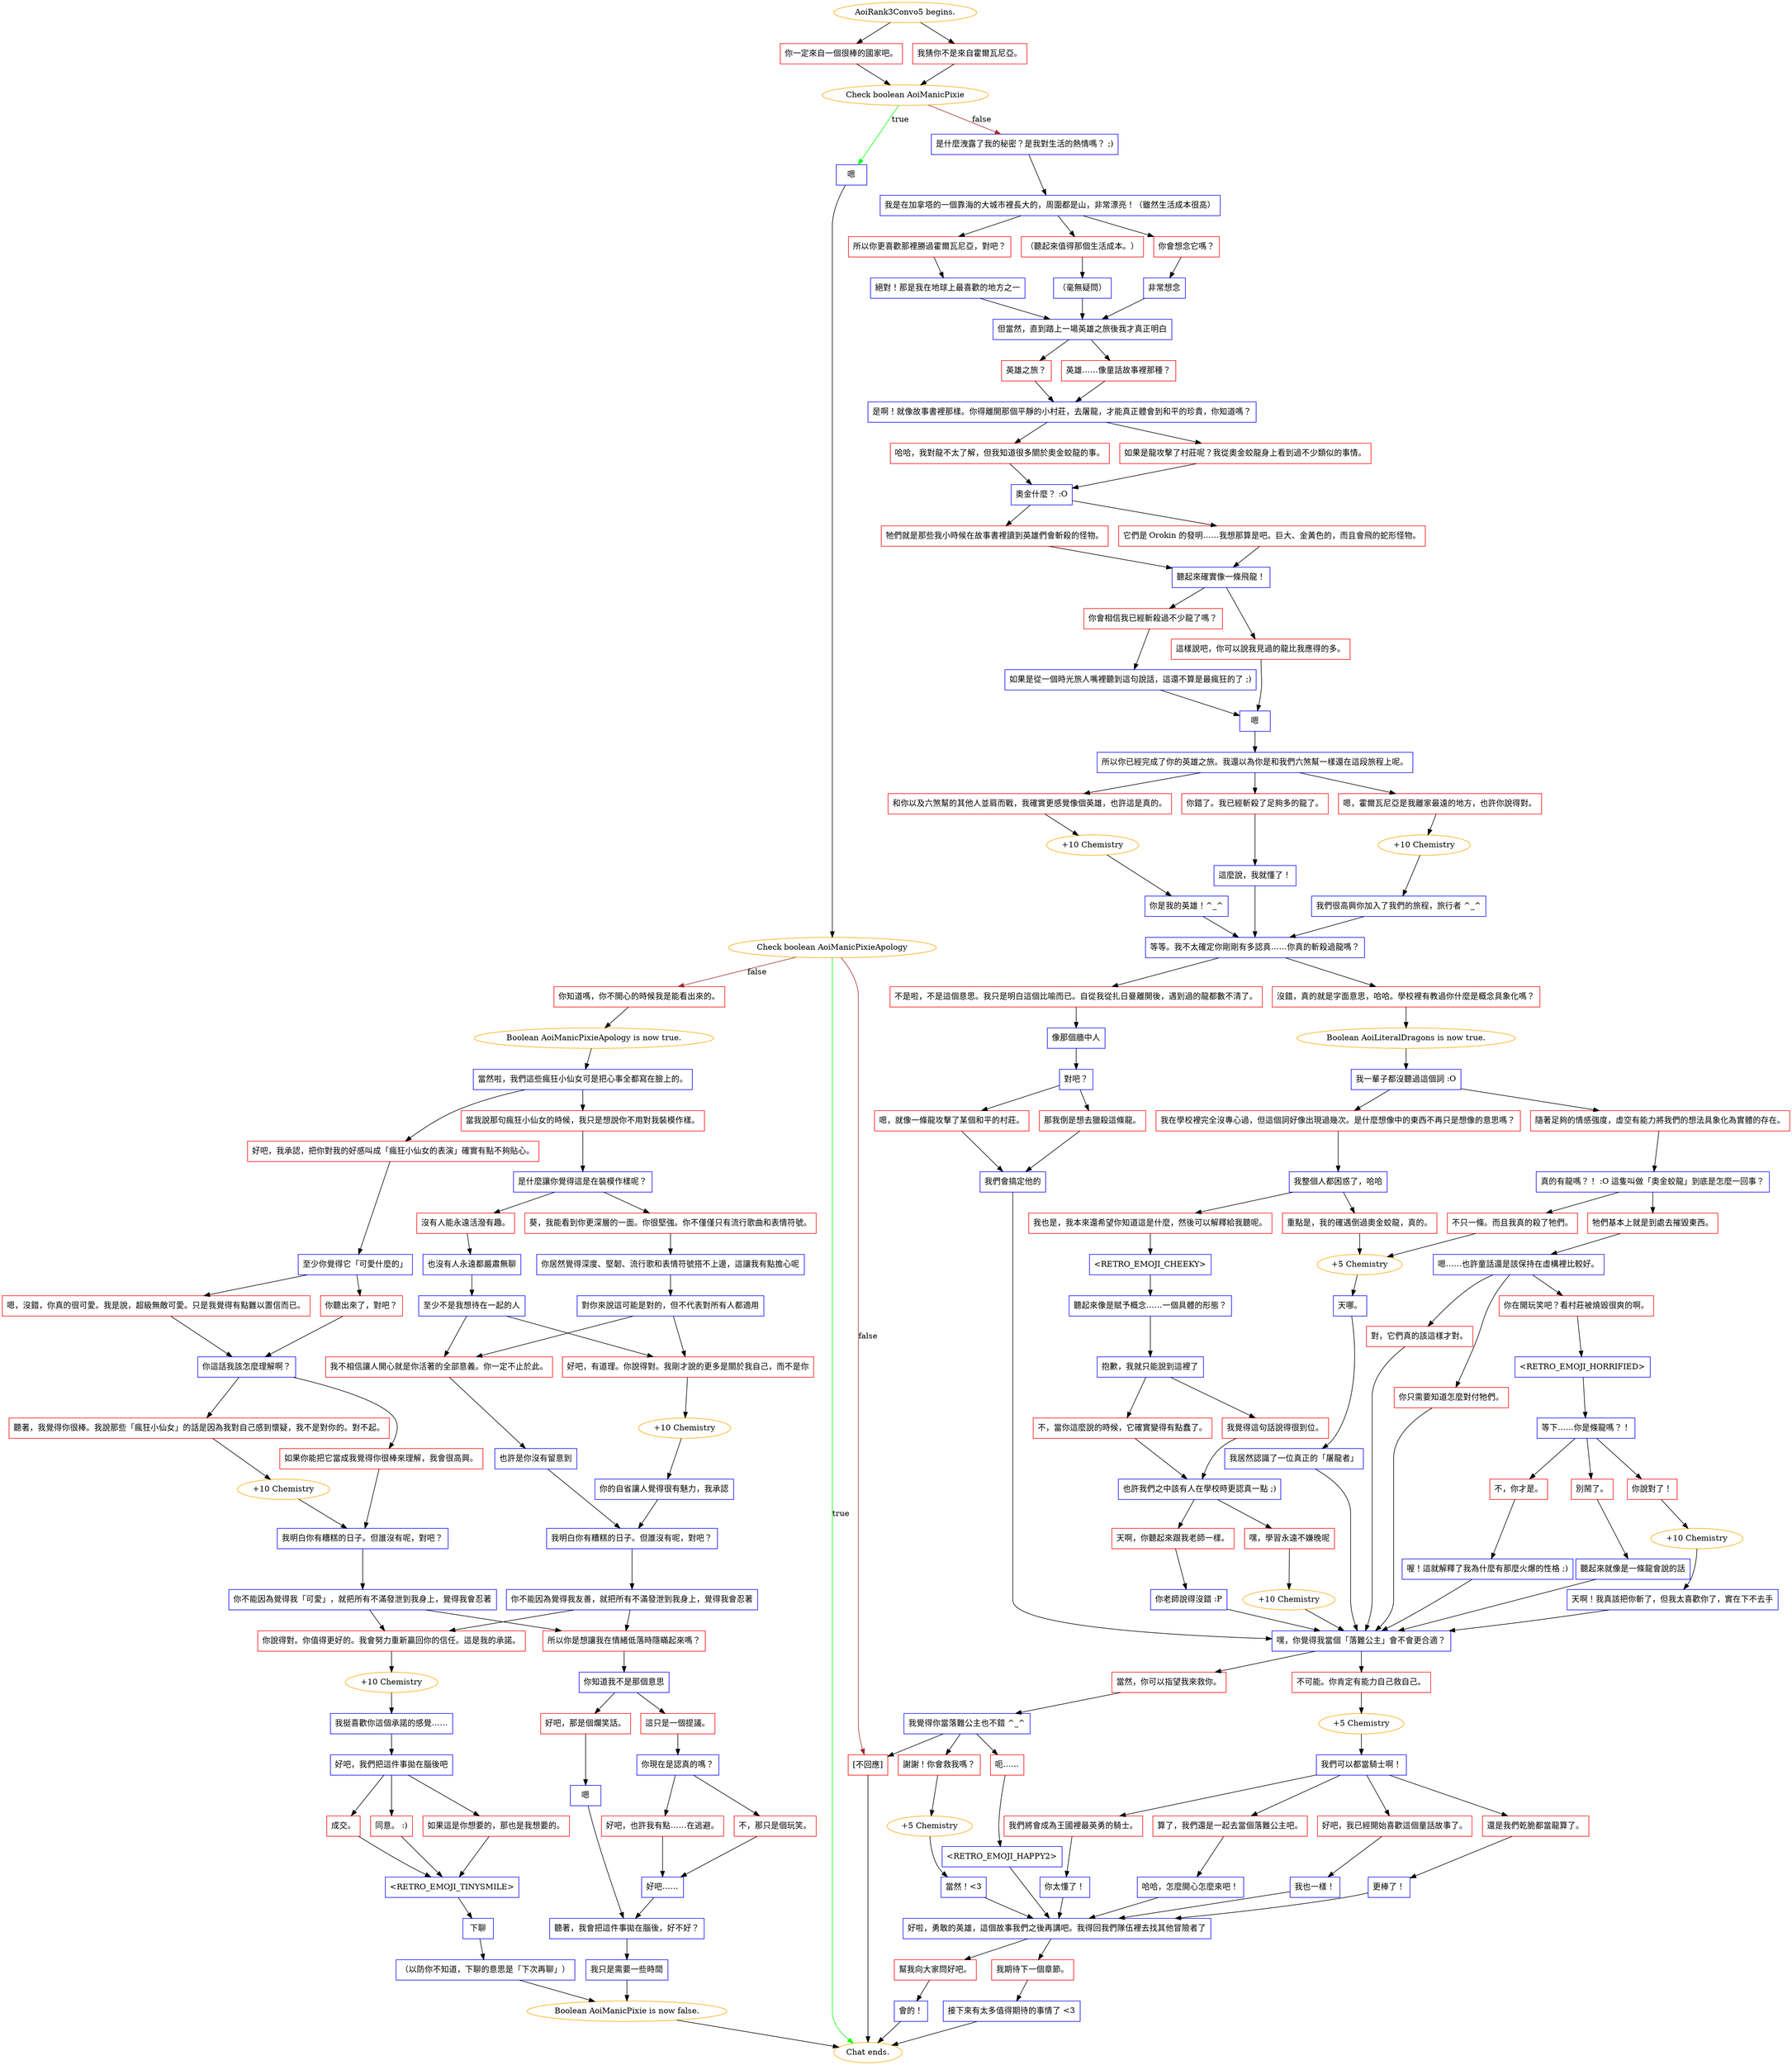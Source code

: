 digraph {
	"AoiRank3Convo5 begins." [color=orange];
		"AoiRank3Convo5 begins." -> j3836835580;
		"AoiRank3Convo5 begins." -> j3382423544;
	j3836835580 [label="你一定來自一個很棒的國家吧。",shape=box,color=red];
		j3836835580 -> j2671432348;
	j3382423544 [label="我猜你不是來自霍爾瓦尼亞。",shape=box,color=red];
		j3382423544 -> j2671432348;
	j2671432348 [label="Check boolean AoiManicPixie",color=orange];
		j2671432348 -> j2092684938 [label=true,color=green];
		j2671432348 -> j3052615081 [label=false,color=brown];
	j2092684938 [label="嗯",shape=box,color=blue];
		j2092684938 -> j2415931465;
	j3052615081 [label="是什麼洩露了我的秘密？是我對生活的熱情嗎？ ;)",shape=box,color=blue];
		j3052615081 -> j2253353034;
	j2415931465 [label="Check boolean AoiManicPixieApology",color=orange];
		j2415931465 -> "Chat ends." [label=true,color=green];
		j2415931465 -> j2339163346 [label=false,color=brown];
		j2415931465 -> j3233129582 [label=false,color=brown];
	j2253353034 [label="我是在加拿塔的一個靠海的大城市裡長大的，周圍都是山，非常漂亮！（雖然生活成本很高）",shape=box,color=blue];
		j2253353034 -> j1811775150;
		j2253353034 -> j201226044;
		j2253353034 -> j3880911897;
	"Chat ends." [color=orange];
	j2339163346 [label="你知道嗎，你不開心的時候我是能看出來的。",shape=box,color=red];
		j2339163346 -> j455958768;
	j3233129582 [label="[不回應]",shape=box,color=red];
		j3233129582 -> "Chat ends.";
	j1811775150 [label="你會想念它嗎？",shape=box,color=red];
		j1811775150 -> j3184410967;
	j201226044 [label="所以你更喜歡那裡勝過霍爾瓦尼亞，對吧？",shape=box,color=red];
		j201226044 -> j463342835;
	j3880911897 [label="（聽起來值得那個生活成本。）",shape=box,color=red];
		j3880911897 -> j2952648121;
	j455958768 [label="Boolean AoiManicPixieApology is now true.",color=orange];
		j455958768 -> j3983505542;
	j3184410967 [label="非常想念",shape=box,color=blue];
		j3184410967 -> j1340762845;
	j463342835 [label="絕對！那是我在地球上最喜歡的地方之一",shape=box,color=blue];
		j463342835 -> j1340762845;
	j2952648121 [label="（毫無疑問）",shape=box,color=blue];
		j2952648121 -> j1340762845;
	j3983505542 [label="當然啦，我們這些瘋狂小仙女可是把心事全都寫在臉上的。",shape=box,color=blue];
		j3983505542 -> j915946498;
		j3983505542 -> j1091610516;
	j1340762845 [label="但當然，直到踏上一場英雄之旅後我才真正明白",shape=box,color=blue];
		j1340762845 -> j98334442;
		j1340762845 -> j809293233;
	j915946498 [label="好吧，我承認，把你對我的好感叫成「瘋狂小仙女的表演」確實有點不夠貼心。",shape=box,color=red];
		j915946498 -> j679850091;
	j1091610516 [label="當我說那句瘋狂小仙女的時候，我只是想說你不用對我裝模作樣。",shape=box,color=red];
		j1091610516 -> j1452158621;
	j98334442 [label="英雄之旅？",shape=box,color=red];
		j98334442 -> j2967324356;
	j809293233 [label="英雄……像童話故事裡那種？",shape=box,color=red];
		j809293233 -> j2967324356;
	j679850091 [label="至少你覺得它「可愛什麼的」",shape=box,color=blue];
		j679850091 -> j3281308981;
		j679850091 -> j627880511;
	j1452158621 [label="是什麼讓你覺得這是在裝模作樣呢？",shape=box,color=blue];
		j1452158621 -> j274562582;
		j1452158621 -> j4065355736;
	j2967324356 [label="是啊！就像故事書裡那樣。你得離開那個平靜的小村莊，去屠龍，才能真正體會到和平的珍貴，你知道嗎？",shape=box,color=blue];
		j2967324356 -> j4165073415;
		j2967324356 -> j2409919607;
	j3281308981 [label="嗯，沒錯，你真的很可愛。我是說，超級無敵可愛。只是我覺得有點難以置信而已。",shape=box,color=red];
		j3281308981 -> j159863079;
	j627880511 [label="你聽出來了，對吧？",shape=box,color=red];
		j627880511 -> j159863079;
	j274562582 [label="沒有人能永遠活潑有趣。",shape=box,color=red];
		j274562582 -> j1413364171;
	j4065355736 [label="葵，我能看到你更深層的一面。你很堅強。你不僅僅只有流行歌曲和表情符號。",shape=box,color=red];
		j4065355736 -> j2297476033;
	j4165073415 [label="哈哈，我對龍不太了解，但我知道很多關於奧金蛟龍的事。",shape=box,color=red];
		j4165073415 -> j2287404685;
	j2409919607 [label="如果是龍攻擊了村莊呢？我從奧金蛟龍身上看到過不少類似的事情。",shape=box,color=red];
		j2409919607 -> j2287404685;
	j159863079 [label="你這話我該怎麼理解啊？",shape=box,color=blue];
		j159863079 -> j3802364561;
		j159863079 -> j469905251;
	j1413364171 [label="也沒有人永遠都嚴肅無聊",shape=box,color=blue];
		j1413364171 -> j2694177111;
	j2297476033 [label="你居然覺得深度、堅韌、流行歌和表情符號搭不上邊，這讓我有點擔心呢",shape=box,color=blue];
		j2297476033 -> j705037430;
	j2287404685 [label="奧金什麼？ :O",shape=box,color=blue];
		j2287404685 -> j1169019579;
		j2287404685 -> j2246306320;
	j3802364561 [label="聽著，我覺得你很棒。我說那些「瘋狂小仙女」的話是因為我對自己感到懷疑，我不是對你的。對不起。",shape=box,color=red];
		j3802364561 -> j323271898;
	j469905251 [label="如果你能把它當成我覺得你很棒來理解，我會很高興。",shape=box,color=red];
		j469905251 -> j3409299854;
	j2694177111 [label="至少不是我想待在一起的人",shape=box,color=blue];
		j2694177111 -> j3674615776;
		j2694177111 -> j3641811358;
	j705037430 [label="對你來說這可能是對的，但不代表對所有人都適用",shape=box,color=blue];
		j705037430 -> j3641811358;
		j705037430 -> j3674615776;
	j1169019579 [label="牠們就是那些我小時候在故事書裡讀到英雄們會斬殺的怪物。",shape=box,color=red];
		j1169019579 -> j920105095;
	j2246306320 [label="它們是 Orokin 的發明……我想那算是吧。巨大、金黃色的，而且會飛的蛇形怪物。",shape=box,color=red];
		j2246306320 -> j920105095;
	j323271898 [label="+10 Chemistry",color=orange];
		j323271898 -> j3409299854;
	j3409299854 [label="我明白你有糟糕的日子。但誰沒有呢，對吧？",shape=box,color=blue];
		j3409299854 -> j2052148155;
	j3674615776 [label="我不相信讓人開心就是你活著的全部意義。你一定不止於此。",shape=box,color=red];
		j3674615776 -> j3106187432;
	j3641811358 [label="好吧，有道理。你說得對。我剛才說的更多是關於我自己，而不是你",shape=box,color=red];
		j3641811358 -> j2455552400;
	j920105095 [label="聽起來確實像一條飛龍！",shape=box,color=blue];
		j920105095 -> j3542341968;
		j920105095 -> j3313544045;
	j2052148155 [label="你不能因為覺得我「可愛」，就把所有不滿發泄到我身上，覺得我會忍著",shape=box,color=blue];
		j2052148155 -> j3196096372;
		j2052148155 -> j2812321624;
	j3106187432 [label="也許是你沒有留意到",shape=box,color=blue];
		j3106187432 -> j659077409;
	j2455552400 [label="+10 Chemistry",color=orange];
		j2455552400 -> j3528718197;
	j3542341968 [label="你會相信我已經斬殺過不少龍了嗎？",shape=box,color=red];
		j3542341968 -> j808391609;
	j3313544045 [label="這樣說吧，你可以說我見過的龍比我應得的多。",shape=box,color=red];
		j3313544045 -> j3660704619;
	j3196096372 [label="你說得對。你值得更好的。我會努力重新贏回你的信任。這是我的承諾。",shape=box,color=red];
		j3196096372 -> j520550390;
	j2812321624 [label="所以你是想讓我在情緒低落時隱瞞起來嗎？",shape=box,color=red];
		j2812321624 -> j42430191;
	j659077409 [label="我明白你有糟糕的日子。但誰沒有呢，對吧？",shape=box,color=blue];
		j659077409 -> j3448986348;
	j3528718197 [label="你的自省讓人覺得很有魅力，我承認",shape=box,color=blue];
		j3528718197 -> j659077409;
	j808391609 [label="如果是從一個時光旅人嘴裡聽到這句說話，這還不算是最瘋狂的了 ;)",shape=box,color=blue];
		j808391609 -> j3660704619;
	j3660704619 [label="嗯",shape=box,color=blue];
		j3660704619 -> j2323614332;
	j520550390 [label="+10 Chemistry",color=orange];
		j520550390 -> j104793204;
	j42430191 [label="你知道我不是那個意思",shape=box,color=blue];
		j42430191 -> j1006194228;
		j42430191 -> j818963549;
	j3448986348 [label="你不能因為覺得我友善，就把所有不滿發泄到我身上，覺得我會忍著",shape=box,color=blue];
		j3448986348 -> j3196096372;
		j3448986348 -> j2812321624;
	j2323614332 [label="所以你已經完成了你的英雄之旅。我還以為你是和我們六煞幫一樣還在這段旅程上呢。",shape=box,color=blue];
		j2323614332 -> j1664029532;
		j2323614332 -> j3995134318;
		j2323614332 -> j3116329301;
	j104793204 [label="我挺喜歡你這個承諾的感覺……",shape=box,color=blue];
		j104793204 -> j2644855417;
	j1006194228 [label="這只是一個提議。",shape=box,color=red];
		j1006194228 -> j1705859957;
	j818963549 [label="好吧，那是個爛笑話。",shape=box,color=red];
		j818963549 -> j2669867118;
	j1664029532 [label="嗯，霍爾瓦尼亞是我離家最遠的地方，也許你說得對。",shape=box,color=red];
		j1664029532 -> j4218994694;
	j3995134318 [label="和你以及六煞幫的其他人並肩而戰，我確實更感覺像個英雄，也許這是真的。",shape=box,color=red];
		j3995134318 -> j706360244;
	j3116329301 [label="你錯了。我已經斬殺了足夠多的龍了。",shape=box,color=red];
		j3116329301 -> j2395557869;
	j2644855417 [label="好吧，我們把這件事拋在腦後吧",shape=box,color=blue];
		j2644855417 -> j2816739033;
		j2644855417 -> j2836481528;
		j2644855417 -> j950826743;
	j1705859957 [label="你現在是認真的嗎？",shape=box,color=blue];
		j1705859957 -> j1061865057;
		j1705859957 -> j262023877;
	j2669867118 [label="嗯",shape=box,color=blue];
		j2669867118 -> j3409443967;
	j4218994694 [label="+10 Chemistry",color=orange];
		j4218994694 -> j987227640;
	j706360244 [label="+10 Chemistry",color=orange];
		j706360244 -> j1767537325;
	j2395557869 [label="這麼說，我就懂了！",shape=box,color=blue];
		j2395557869 -> j3738612800;
	j2816739033 [label="成交。",shape=box,color=red];
		j2816739033 -> j857369637;
	j2836481528 [label="同意。 :)",shape=box,color=red];
		j2836481528 -> j857369637;
	j950826743 [label="如果這是你想要的，那也是我想要的。",shape=box,color=red];
		j950826743 -> j857369637;
	j1061865057 [label="好吧，也許我有點……在逃避。",shape=box,color=red];
		j1061865057 -> j1283686589;
	j262023877 [label="不，那只是個玩笑。",shape=box,color=red];
		j262023877 -> j1283686589;
	j3409443967 [label="聽著，我會把這件事拋在腦後，好不好？",shape=box,color=blue];
		j3409443967 -> j2597037252;
	j987227640 [label="我們很高興你加入了我們的旅程，旅行者 ^_^",shape=box,color=blue];
		j987227640 -> j3738612800;
	j1767537325 [label="你是我的英雄！^_^",shape=box,color=blue];
		j1767537325 -> j3738612800;
	j3738612800 [label="等等。我不太確定你剛剛有多認真……你真的斬殺過龍嗎？",shape=box,color=blue];
		j3738612800 -> j847917155;
		j3738612800 -> j13329305;
	j857369637 [label="<RETRO_EMOJI_TINYSMILE>",shape=box,color=blue];
		j857369637 -> j916262922;
	j1283686589 [label="好吧……",shape=box,color=blue];
		j1283686589 -> j3409443967;
	j2597037252 [label="我只是需要一些時間",shape=box,color=blue];
		j2597037252 -> j2477397060;
	j847917155 [label="沒錯，真的就是字面意思，哈哈。學校裡有教過你什麼是概念具象化嗎？",shape=box,color=red];
		j847917155 -> j156508165;
	j13329305 [label="不是啦，不是這個意思。我只是明白這個比喻而已。自從我從扎日曼離開後，遇到過的龍都數不清了。",shape=box,color=red];
		j13329305 -> j1598453462;
	j916262922 [label="下聊",shape=box,color=blue];
		j916262922 -> j99742010;
	j2477397060 [label="Boolean AoiManicPixie is now false.",color=orange];
		j2477397060 -> "Chat ends.";
	j156508165 [label="Boolean AoiLiteralDragons is now true.",color=orange];
		j156508165 -> j1515260288;
	j1598453462 [label="像那個牆中人",shape=box,color=blue];
		j1598453462 -> j942553744;
	j99742010 [label="（以防你不知道，下聊的意思是「下次再聊」）",shape=box,color=blue];
		j99742010 -> j2477397060;
	j1515260288 [label="我一輩子都沒聽過這個詞 :O",shape=box,color=blue];
		j1515260288 -> j254078666;
		j1515260288 -> j4151092099;
	j942553744 [label="對吧？",shape=box,color=blue];
		j942553744 -> j1106982575;
		j942553744 -> j4038582421;
	j254078666 [label="我在學校裡完全沒專心過，但這個詞好像出現過幾次。是什麼想像中的東西不再只是想像的意思嗎？",shape=box,color=red];
		j254078666 -> j2400156764;
	j4151092099 [label="隨著足夠的情感強度，虛空有能力將我們的想法具象化為實體的存在。",shape=box,color=red];
		j4151092099 -> j2992759936;
	j1106982575 [label="嗯，就像一條龍攻擊了某個和平的村莊。",shape=box,color=red];
		j1106982575 -> j4103943751;
	j4038582421 [label="那我倒是想去獵殺這條龍。",shape=box,color=red];
		j4038582421 -> j4103943751;
	j2400156764 [label="我整個人都困惑了，哈哈",shape=box,color=blue];
		j2400156764 -> j2456303936;
		j2400156764 -> j1556359201;
	j2992759936 [label="真的有龍嗎？！ :O 這隻叫做「奧金蛟龍」到底是怎麼一回事？",shape=box,color=blue];
		j2992759936 -> j3022670954;
		j2992759936 -> j2765638272;
	j4103943751 [label="我們會搞定他的",shape=box,color=blue];
		j4103943751 -> j273252365;
	j2456303936 [label="我也是，我本來還希望你知道這是什麼，然後可以解釋給我聽呢。",shape=box,color=red];
		j2456303936 -> j3638048880;
	j1556359201 [label="重點是，我的確遇倒過奧金蛟龍，真的。",shape=box,color=red];
		j1556359201 -> j2696565313;
	j3022670954 [label="不只一條。而且我真的殺了牠們。",shape=box,color=red];
		j3022670954 -> j2696565313;
	j2765638272 [label="牠們基本上就是到處去摧毀東西。",shape=box,color=red];
		j2765638272 -> j115426249;
	j273252365 [label="嘿，你覺得我當個「落難公主」會不會更合適？",shape=box,color=blue];
		j273252365 -> j3998990374;
		j273252365 -> j1540754887;
	j3638048880 [label="<RETRO_EMOJI_CHEEKY>",shape=box,color=blue];
		j3638048880 -> j189653781;
	j2696565313 [label="+5 Chemistry",color=orange];
		j2696565313 -> j444677091;
	j115426249 [label="嗯……也許童話還是該保持在虛構裡比較好。",shape=box,color=blue];
		j115426249 -> j1844942633;
		j115426249 -> j3732787507;
		j115426249 -> j4024663225;
	j3998990374 [label="當然，你可以指望我來救你。",shape=box,color=red];
		j3998990374 -> j444676135;
	j1540754887 [label="不可能。你肯定有能力自己救自己。",shape=box,color=red];
		j1540754887 -> j3017319688;
	j189653781 [label="聽起來像是賦予概念……一個具體的形態？",shape=box,color=blue];
		j189653781 -> j3048395153;
	j444677091 [label="天哪。",shape=box,color=blue];
		j444677091 -> j4294876108;
	j1844942633 [label="對，它們真的該這樣才對。",shape=box,color=red];
		j1844942633 -> j273252365;
	j3732787507 [label="你只需要知道怎麼對付牠們。",shape=box,color=red];
		j3732787507 -> j273252365;
	j4024663225 [label="你在開玩笑吧？看村莊被燒毀很爽的啊。",shape=box,color=red];
		j4024663225 -> j1491907667;
	j444676135 [label="我覺得你當落難公主也不錯 ^_^",shape=box,color=blue];
		j444676135 -> j3017404172;
		j444676135 -> j3464663855;
		j444676135 -> j3233129582;
	j3017319688 [label="+5 Chemistry",color=orange];
		j3017319688 -> j604037436;
	j3048395153 [label="抱歉，我就只能說到這裡了",shape=box,color=blue];
		j3048395153 -> j1490524998;
		j3048395153 -> j1534290062;
	j4294876108 [label="我居然認識了一位真正的「屠龍者」",shape=box,color=blue];
		j4294876108 -> j273252365;
	j1491907667 [label="<RETRO_EMOJI_HORRIFIED>",shape=box,color=blue];
		j1491907667 -> j4264080436;
	j3017404172 [label="謝謝！你會救我嗎？",shape=box,color=red];
		j3017404172 -> j2732085886;
	j3464663855 [label="呃…...",shape=box,color=red];
		j3464663855 -> j1318603976;
	j604037436 [label="我們可以都當騎士啊！",shape=box,color=blue];
		j604037436 -> j1742841827;
		j604037436 -> j1770512808;
		j604037436 -> j2490857513;
		j604037436 -> j879618543;
	j1490524998 [label="我覺得這句話說得很到位。",shape=box,color=red];
		j1490524998 -> j889111985;
	j1534290062 [label="不，當你這麼說的時候，它確實變得有點蠢了。",shape=box,color=red];
		j1534290062 -> j889111985;
	j4264080436 [label="等下……你是條龍嗎？！",shape=box,color=blue];
		j4264080436 -> j3953600379;
		j4264080436 -> j901765422;
		j4264080436 -> j810535006;
	j2732085886 [label="+5 Chemistry",color=orange];
		j2732085886 -> j1462020801;
	j1318603976 [label="<RETRO_EMOJI_HAPPY2>",shape=box,color=blue];
		j1318603976 -> j1404090940;
	j1742841827 [label="好吧，我已經開始喜歡這個童話故事了。",shape=box,color=red];
		j1742841827 -> j3266374139;
	j1770512808 [label="還是我們乾脆都當龍算了。",shape=box,color=red];
		j1770512808 -> j1650742908;
	j2490857513 [label="我們將會成為王國裡最英勇的騎士。",shape=box,color=red];
		j2490857513 -> j3128974497;
	j879618543 [label="算了，我們還是一起去當個落難公主吧。",shape=box,color=red];
		j879618543 -> j711901883;
	j889111985 [label="也許我們之中該有人在學校時更認真一點 ;)",shape=box,color=blue];
		j889111985 -> j2966531593;
		j889111985 -> j1787758532;
	j3953600379 [label="你說對了！",shape=box,color=red];
		j3953600379 -> j3584891599;
	j901765422 [label="不，你才是。",shape=box,color=red];
		j901765422 -> j405834326;
	j810535006 [label="別鬧了。",shape=box,color=red];
		j810535006 -> j1808105342;
	j1462020801 [label="當然！<3",shape=box,color=blue];
		j1462020801 -> j1404090940;
	j1404090940 [label="好啦，勇敢的英雄，這個故事我們之後再講吧。我得回我們隊伍裡去找其他冒險者了",shape=box,color=blue];
		j1404090940 -> j436432793;
		j1404090940 -> j1941372235;
	j3266374139 [label="我也一樣！",shape=box,color=blue];
		j3266374139 -> j1404090940;
	j1650742908 [label="更棒了！",shape=box,color=blue];
		j1650742908 -> j1404090940;
	j3128974497 [label="你太懂了！",shape=box,color=blue];
		j3128974497 -> j1404090940;
	j711901883 [label="哈哈，怎麼開心怎麼來吧！",shape=box,color=blue];
		j711901883 -> j1404090940;
	j2966531593 [label="嘿，學習永遠不嫌晚呢",shape=box,color=red];
		j2966531593 -> j1555675636;
	j1787758532 [label="天啊，你聽起來跟我老師一樣。",shape=box,color=red];
		j1787758532 -> j3637363337;
	j3584891599 [label="+10 Chemistry",color=orange];
		j3584891599 -> j2431049016;
	j405834326 [label="喔！這就解釋了我為什麼有那麼火爆的性格 ;)",shape=box,color=blue];
		j405834326 -> j273252365;
	j1808105342 [label="聽起來就像是一條龍會說的話",shape=box,color=blue];
		j1808105342 -> j273252365;
	j436432793 [label="幫我向大家問好吧。",shape=box,color=red];
		j436432793 -> j1244001893;
	j1941372235 [label="我期待下一個章節。",shape=box,color=red];
		j1941372235 -> j3574078188;
	j1555675636 [label="+10 Chemistry",color=orange];
		j1555675636 -> j273252365;
	j3637363337 [label="你老師說得沒錯 :P",shape=box,color=blue];
		j3637363337 -> j273252365;
	j2431049016 [label="天啊！我真該把你斬了，但我太喜歡你了，實在下不去手",shape=box,color=blue];
		j2431049016 -> j273252365;
	j1244001893 [label="會的！",shape=box,color=blue];
		j1244001893 -> "Chat ends.";
	j3574078188 [label="接下來有太多值得期待的事情了 <3",shape=box,color=blue];
		j3574078188 -> "Chat ends.";
}